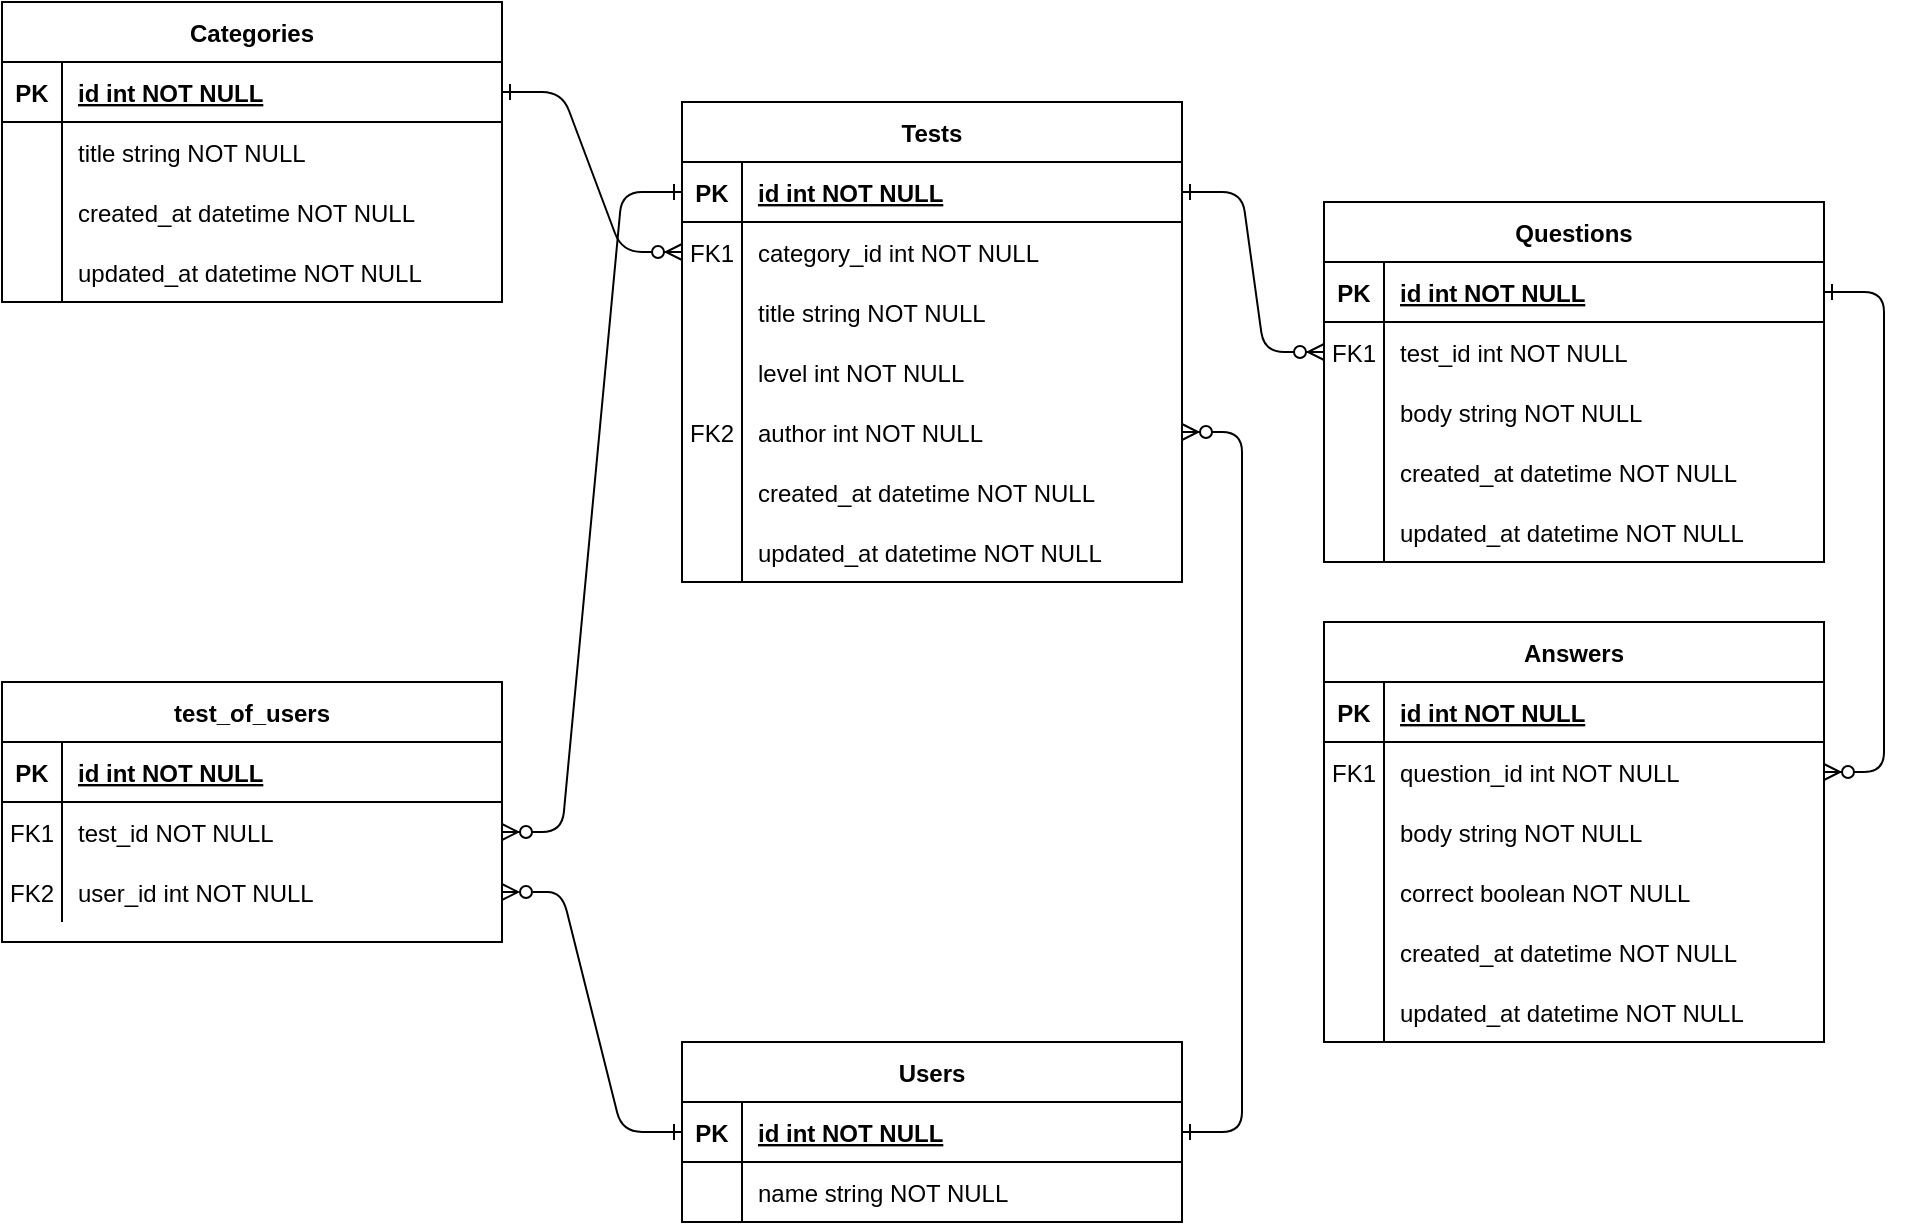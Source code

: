 <mxfile version="20.2.3" type="github"><diagram id="qm6QObG4y5gY0x2ANpoN" name="Page-1"><mxGraphModel dx="946" dy="569" grid="1" gridSize="10" guides="1" tooltips="1" connect="1" arrows="1" fold="1" page="1" pageScale="1" pageWidth="827" pageHeight="1169" math="0" shadow="0"><root><mxCell id="0"/><mxCell id="1" parent="0"/><mxCell id="P8HJ1cs4TALd1CVU4Jvk-1" value="" style="edgeStyle=entityRelationEdgeStyle;endArrow=ERzeroToMany;startArrow=ERone;endFill=1;startFill=0;" edge="1" parent="1" source="P8HJ1cs4TALd1CVU4Jvk-36" target="P8HJ1cs4TALd1CVU4Jvk-7"><mxGeometry width="100" height="100" relative="1" as="geometry"><mxPoint x="340" y="720" as="sourcePoint"/><mxPoint x="440" y="620" as="targetPoint"/></mxGeometry></mxCell><mxCell id="P8HJ1cs4TALd1CVU4Jvk-2" value="" style="edgeStyle=entityRelationEdgeStyle;endArrow=ERzeroToMany;startArrow=ERone;endFill=1;startFill=0;" edge="1" parent="1" source="P8HJ1cs4TALd1CVU4Jvk-4" target="P8HJ1cs4TALd1CVU4Jvk-29"><mxGeometry width="100" height="100" relative="1" as="geometry"><mxPoint x="400" y="250" as="sourcePoint"/><mxPoint x="730" y="385" as="targetPoint"/></mxGeometry></mxCell><mxCell id="P8HJ1cs4TALd1CVU4Jvk-3" value="Tests" style="shape=table;startSize=30;container=1;collapsible=1;childLayout=tableLayout;fixedRows=1;rowLines=0;fontStyle=1;align=center;resizeLast=1;" vertex="1" parent="1"><mxGeometry x="380" y="70" width="250" height="240" as="geometry"><mxRectangle x="380" y="70" width="70" height="30" as="alternateBounds"/></mxGeometry></mxCell><mxCell id="P8HJ1cs4TALd1CVU4Jvk-4" value="" style="shape=partialRectangle;collapsible=0;dropTarget=0;pointerEvents=0;fillColor=none;points=[[0,0.5],[1,0.5]];portConstraint=eastwest;top=0;left=0;right=0;bottom=1;" vertex="1" parent="P8HJ1cs4TALd1CVU4Jvk-3"><mxGeometry y="30" width="250" height="30" as="geometry"/></mxCell><mxCell id="P8HJ1cs4TALd1CVU4Jvk-5" value="PK" style="shape=partialRectangle;overflow=hidden;connectable=0;fillColor=none;top=0;left=0;bottom=0;right=0;fontStyle=1;" vertex="1" parent="P8HJ1cs4TALd1CVU4Jvk-4"><mxGeometry width="30" height="30" as="geometry"><mxRectangle width="30" height="30" as="alternateBounds"/></mxGeometry></mxCell><mxCell id="P8HJ1cs4TALd1CVU4Jvk-6" value="id int NOT NULL " style="shape=partialRectangle;overflow=hidden;connectable=0;fillColor=none;top=0;left=0;bottom=0;right=0;align=left;spacingLeft=6;fontStyle=5;" vertex="1" parent="P8HJ1cs4TALd1CVU4Jvk-4"><mxGeometry x="30" width="220" height="30" as="geometry"><mxRectangle width="220" height="30" as="alternateBounds"/></mxGeometry></mxCell><mxCell id="P8HJ1cs4TALd1CVU4Jvk-7" value="" style="shape=partialRectangle;collapsible=0;dropTarget=0;pointerEvents=0;fillColor=none;points=[[0,0.5],[1,0.5]];portConstraint=eastwest;top=0;left=0;right=0;bottom=0;" vertex="1" parent="P8HJ1cs4TALd1CVU4Jvk-3"><mxGeometry y="60" width="250" height="30" as="geometry"/></mxCell><mxCell id="P8HJ1cs4TALd1CVU4Jvk-8" value="FK1" style="shape=partialRectangle;overflow=hidden;connectable=0;fillColor=none;top=0;left=0;bottom=0;right=0;" vertex="1" parent="P8HJ1cs4TALd1CVU4Jvk-7"><mxGeometry width="30" height="30" as="geometry"><mxRectangle width="30" height="30" as="alternateBounds"/></mxGeometry></mxCell><mxCell id="P8HJ1cs4TALd1CVU4Jvk-9" value="category_id int NOT NULL" style="shape=partialRectangle;overflow=hidden;connectable=0;fillColor=none;top=0;left=0;bottom=0;right=0;align=left;spacingLeft=6;" vertex="1" parent="P8HJ1cs4TALd1CVU4Jvk-7"><mxGeometry x="30" width="220" height="30" as="geometry"><mxRectangle width="220" height="30" as="alternateBounds"/></mxGeometry></mxCell><mxCell id="P8HJ1cs4TALd1CVU4Jvk-10" value="" style="shape=partialRectangle;collapsible=0;dropTarget=0;pointerEvents=0;fillColor=none;points=[[0,0.5],[1,0.5]];portConstraint=eastwest;top=0;left=0;right=0;bottom=0;" vertex="1" parent="P8HJ1cs4TALd1CVU4Jvk-3"><mxGeometry y="90" width="250" height="30" as="geometry"/></mxCell><mxCell id="P8HJ1cs4TALd1CVU4Jvk-11" value="" style="shape=partialRectangle;overflow=hidden;connectable=0;fillColor=none;top=0;left=0;bottom=0;right=0;" vertex="1" parent="P8HJ1cs4TALd1CVU4Jvk-10"><mxGeometry width="30" height="30" as="geometry"><mxRectangle width="30" height="30" as="alternateBounds"/></mxGeometry></mxCell><mxCell id="P8HJ1cs4TALd1CVU4Jvk-12" value="title string NOT NULL" style="shape=partialRectangle;overflow=hidden;connectable=0;fillColor=none;top=0;left=0;bottom=0;right=0;align=left;spacingLeft=6;" vertex="1" parent="P8HJ1cs4TALd1CVU4Jvk-10"><mxGeometry x="30" width="220" height="30" as="geometry"><mxRectangle width="220" height="30" as="alternateBounds"/></mxGeometry></mxCell><mxCell id="P8HJ1cs4TALd1CVU4Jvk-13" value="" style="shape=partialRectangle;collapsible=0;dropTarget=0;pointerEvents=0;fillColor=none;points=[[0,0.5],[1,0.5]];portConstraint=eastwest;top=0;left=0;right=0;bottom=0;" vertex="1" parent="P8HJ1cs4TALd1CVU4Jvk-3"><mxGeometry y="120" width="250" height="30" as="geometry"/></mxCell><mxCell id="P8HJ1cs4TALd1CVU4Jvk-14" value="" style="shape=partialRectangle;overflow=hidden;connectable=0;fillColor=none;top=0;left=0;bottom=0;right=0;" vertex="1" parent="P8HJ1cs4TALd1CVU4Jvk-13"><mxGeometry width="30" height="30" as="geometry"><mxRectangle width="30" height="30" as="alternateBounds"/></mxGeometry></mxCell><mxCell id="P8HJ1cs4TALd1CVU4Jvk-15" value="level int NOT NULL" style="shape=partialRectangle;overflow=hidden;connectable=0;fillColor=none;top=0;left=0;bottom=0;right=0;align=left;spacingLeft=6;" vertex="1" parent="P8HJ1cs4TALd1CVU4Jvk-13"><mxGeometry x="30" width="220" height="30" as="geometry"><mxRectangle width="220" height="30" as="alternateBounds"/></mxGeometry></mxCell><mxCell id="P8HJ1cs4TALd1CVU4Jvk-16" value="" style="shape=partialRectangle;collapsible=0;dropTarget=0;pointerEvents=0;fillColor=none;points=[[0,0.5],[1,0.5]];portConstraint=eastwest;top=0;left=0;right=0;bottom=0;" vertex="1" parent="P8HJ1cs4TALd1CVU4Jvk-3"><mxGeometry y="150" width="250" height="30" as="geometry"/></mxCell><mxCell id="P8HJ1cs4TALd1CVU4Jvk-17" value="FK2" style="shape=partialRectangle;overflow=hidden;connectable=0;fillColor=none;top=0;left=0;bottom=0;right=0;" vertex="1" parent="P8HJ1cs4TALd1CVU4Jvk-16"><mxGeometry width="30" height="30" as="geometry"><mxRectangle width="30" height="30" as="alternateBounds"/></mxGeometry></mxCell><mxCell id="P8HJ1cs4TALd1CVU4Jvk-18" value="author int NOT NULL" style="shape=partialRectangle;overflow=hidden;connectable=0;fillColor=none;top=0;left=0;bottom=0;right=0;align=left;spacingLeft=6;" vertex="1" parent="P8HJ1cs4TALd1CVU4Jvk-16"><mxGeometry x="30" width="220" height="30" as="geometry"><mxRectangle width="220" height="30" as="alternateBounds"/></mxGeometry></mxCell><mxCell id="P8HJ1cs4TALd1CVU4Jvk-19" value="" style="shape=partialRectangle;collapsible=0;dropTarget=0;pointerEvents=0;fillColor=none;points=[[0,0.5],[1,0.5]];portConstraint=eastwest;top=0;left=0;right=0;bottom=0;" vertex="1" parent="P8HJ1cs4TALd1CVU4Jvk-3"><mxGeometry y="180" width="250" height="30" as="geometry"/></mxCell><mxCell id="P8HJ1cs4TALd1CVU4Jvk-20" value="" style="shape=partialRectangle;overflow=hidden;connectable=0;fillColor=none;top=0;left=0;bottom=0;right=0;" vertex="1" parent="P8HJ1cs4TALd1CVU4Jvk-19"><mxGeometry width="30" height="30" as="geometry"><mxRectangle width="30" height="30" as="alternateBounds"/></mxGeometry></mxCell><mxCell id="P8HJ1cs4TALd1CVU4Jvk-21" value="created_at datetime NOT NULL" style="shape=partialRectangle;overflow=hidden;connectable=0;fillColor=none;top=0;left=0;bottom=0;right=0;align=left;spacingLeft=6;" vertex="1" parent="P8HJ1cs4TALd1CVU4Jvk-19"><mxGeometry x="30" width="220" height="30" as="geometry"><mxRectangle width="220" height="30" as="alternateBounds"/></mxGeometry></mxCell><mxCell id="P8HJ1cs4TALd1CVU4Jvk-22" value="" style="shape=partialRectangle;collapsible=0;dropTarget=0;pointerEvents=0;fillColor=none;points=[[0,0.5],[1,0.5]];portConstraint=eastwest;top=0;left=0;right=0;bottom=0;" vertex="1" parent="P8HJ1cs4TALd1CVU4Jvk-3"><mxGeometry y="210" width="250" height="30" as="geometry"/></mxCell><mxCell id="P8HJ1cs4TALd1CVU4Jvk-23" value="" style="shape=partialRectangle;overflow=hidden;connectable=0;fillColor=none;top=0;left=0;bottom=0;right=0;" vertex="1" parent="P8HJ1cs4TALd1CVU4Jvk-22"><mxGeometry width="30" height="30" as="geometry"><mxRectangle width="30" height="30" as="alternateBounds"/></mxGeometry></mxCell><mxCell id="P8HJ1cs4TALd1CVU4Jvk-24" value="updated_at datetime NOT NULL" style="shape=partialRectangle;overflow=hidden;connectable=0;fillColor=none;top=0;left=0;bottom=0;right=0;align=left;spacingLeft=6;" vertex="1" parent="P8HJ1cs4TALd1CVU4Jvk-22"><mxGeometry x="30" width="220" height="30" as="geometry"><mxRectangle width="220" height="30" as="alternateBounds"/></mxGeometry></mxCell><mxCell id="P8HJ1cs4TALd1CVU4Jvk-25" value="test_of_users" style="shape=table;startSize=30;container=1;collapsible=1;childLayout=tableLayout;fixedRows=1;rowLines=0;fontStyle=1;align=center;resizeLast=1;" vertex="1" parent="1"><mxGeometry x="40" y="360" width="250" height="130" as="geometry"><mxRectangle x="40" y="300" width="120" height="30" as="alternateBounds"/></mxGeometry></mxCell><mxCell id="P8HJ1cs4TALd1CVU4Jvk-26" value="" style="shape=partialRectangle;collapsible=0;dropTarget=0;pointerEvents=0;fillColor=none;points=[[0,0.5],[1,0.5]];portConstraint=eastwest;top=0;left=0;right=0;bottom=1;" vertex="1" parent="P8HJ1cs4TALd1CVU4Jvk-25"><mxGeometry y="30" width="250" height="30" as="geometry"/></mxCell><mxCell id="P8HJ1cs4TALd1CVU4Jvk-27" value="PK" style="shape=partialRectangle;overflow=hidden;connectable=0;fillColor=none;top=0;left=0;bottom=0;right=0;fontStyle=1;" vertex="1" parent="P8HJ1cs4TALd1CVU4Jvk-26"><mxGeometry width="30" height="30" as="geometry"><mxRectangle width="30" height="30" as="alternateBounds"/></mxGeometry></mxCell><mxCell id="P8HJ1cs4TALd1CVU4Jvk-28" value="id int NOT NULL " style="shape=partialRectangle;overflow=hidden;connectable=0;fillColor=none;top=0;left=0;bottom=0;right=0;align=left;spacingLeft=6;fontStyle=5;" vertex="1" parent="P8HJ1cs4TALd1CVU4Jvk-26"><mxGeometry x="30" width="220" height="30" as="geometry"><mxRectangle width="220" height="30" as="alternateBounds"/></mxGeometry></mxCell><mxCell id="P8HJ1cs4TALd1CVU4Jvk-29" value="" style="shape=partialRectangle;collapsible=0;dropTarget=0;pointerEvents=0;fillColor=none;points=[[0,0.5],[1,0.5]];portConstraint=eastwest;top=0;left=0;right=0;bottom=0;" vertex="1" parent="P8HJ1cs4TALd1CVU4Jvk-25"><mxGeometry y="60" width="250" height="30" as="geometry"/></mxCell><mxCell id="P8HJ1cs4TALd1CVU4Jvk-30" value="FK1" style="shape=partialRectangle;overflow=hidden;connectable=0;fillColor=none;top=0;left=0;bottom=0;right=0;" vertex="1" parent="P8HJ1cs4TALd1CVU4Jvk-29"><mxGeometry width="30" height="30" as="geometry"><mxRectangle width="30" height="30" as="alternateBounds"/></mxGeometry></mxCell><mxCell id="P8HJ1cs4TALd1CVU4Jvk-31" value="test_id NOT NULL" style="shape=partialRectangle;overflow=hidden;connectable=0;fillColor=none;top=0;left=0;bottom=0;right=0;align=left;spacingLeft=6;" vertex="1" parent="P8HJ1cs4TALd1CVU4Jvk-29"><mxGeometry x="30" width="220" height="30" as="geometry"><mxRectangle width="220" height="30" as="alternateBounds"/></mxGeometry></mxCell><mxCell id="P8HJ1cs4TALd1CVU4Jvk-32" value="" style="shape=partialRectangle;collapsible=0;dropTarget=0;pointerEvents=0;fillColor=none;points=[[0,0.5],[1,0.5]];portConstraint=eastwest;top=0;left=0;right=0;bottom=0;" vertex="1" parent="P8HJ1cs4TALd1CVU4Jvk-25"><mxGeometry y="90" width="250" height="30" as="geometry"/></mxCell><mxCell id="P8HJ1cs4TALd1CVU4Jvk-33" value="FK2" style="shape=partialRectangle;overflow=hidden;connectable=0;fillColor=none;top=0;left=0;bottom=0;right=0;" vertex="1" parent="P8HJ1cs4TALd1CVU4Jvk-32"><mxGeometry width="30" height="30" as="geometry"><mxRectangle width="30" height="30" as="alternateBounds"/></mxGeometry></mxCell><mxCell id="P8HJ1cs4TALd1CVU4Jvk-34" value="user_id int NOT NULL" style="shape=partialRectangle;overflow=hidden;connectable=0;fillColor=none;top=0;left=0;bottom=0;right=0;align=left;spacingLeft=6;" vertex="1" parent="P8HJ1cs4TALd1CVU4Jvk-32"><mxGeometry x="30" width="220" height="30" as="geometry"><mxRectangle width="220" height="30" as="alternateBounds"/></mxGeometry></mxCell><mxCell id="P8HJ1cs4TALd1CVU4Jvk-35" value="Categories" style="shape=table;startSize=30;container=1;collapsible=1;childLayout=tableLayout;fixedRows=1;rowLines=0;fontStyle=1;align=center;resizeLast=1;" vertex="1" parent="1"><mxGeometry x="40" y="20" width="250" height="150" as="geometry"><mxRectangle x="40" y="70" width="100" height="30" as="alternateBounds"/></mxGeometry></mxCell><mxCell id="P8HJ1cs4TALd1CVU4Jvk-36" value="" style="shape=partialRectangle;collapsible=0;dropTarget=0;pointerEvents=0;fillColor=none;points=[[0,0.5],[1,0.5]];portConstraint=eastwest;top=0;left=0;right=0;bottom=1;" vertex="1" parent="P8HJ1cs4TALd1CVU4Jvk-35"><mxGeometry y="30" width="250" height="30" as="geometry"/></mxCell><mxCell id="P8HJ1cs4TALd1CVU4Jvk-37" value="PK" style="shape=partialRectangle;overflow=hidden;connectable=0;fillColor=none;top=0;left=0;bottom=0;right=0;fontStyle=1;" vertex="1" parent="P8HJ1cs4TALd1CVU4Jvk-36"><mxGeometry width="30" height="30" as="geometry"><mxRectangle width="30" height="30" as="alternateBounds"/></mxGeometry></mxCell><mxCell id="P8HJ1cs4TALd1CVU4Jvk-38" value="id int NOT NULL " style="shape=partialRectangle;overflow=hidden;connectable=0;fillColor=none;top=0;left=0;bottom=0;right=0;align=left;spacingLeft=6;fontStyle=5;" vertex="1" parent="P8HJ1cs4TALd1CVU4Jvk-36"><mxGeometry x="30" width="220" height="30" as="geometry"><mxRectangle width="220" height="30" as="alternateBounds"/></mxGeometry></mxCell><mxCell id="P8HJ1cs4TALd1CVU4Jvk-39" value="" style="shape=partialRectangle;collapsible=0;dropTarget=0;pointerEvents=0;fillColor=none;points=[[0,0.5],[1,0.5]];portConstraint=eastwest;top=0;left=0;right=0;bottom=0;" vertex="1" parent="P8HJ1cs4TALd1CVU4Jvk-35"><mxGeometry y="60" width="250" height="30" as="geometry"/></mxCell><mxCell id="P8HJ1cs4TALd1CVU4Jvk-40" value="" style="shape=partialRectangle;overflow=hidden;connectable=0;fillColor=none;top=0;left=0;bottom=0;right=0;" vertex="1" parent="P8HJ1cs4TALd1CVU4Jvk-39"><mxGeometry width="30" height="30" as="geometry"><mxRectangle width="30" height="30" as="alternateBounds"/></mxGeometry></mxCell><mxCell id="P8HJ1cs4TALd1CVU4Jvk-41" value="title string NOT NULL" style="shape=partialRectangle;overflow=hidden;connectable=0;fillColor=none;top=0;left=0;bottom=0;right=0;align=left;spacingLeft=6;" vertex="1" parent="P8HJ1cs4TALd1CVU4Jvk-39"><mxGeometry x="30" width="220" height="30" as="geometry"><mxRectangle width="220" height="30" as="alternateBounds"/></mxGeometry></mxCell><mxCell id="P8HJ1cs4TALd1CVU4Jvk-42" value="" style="shape=partialRectangle;collapsible=0;dropTarget=0;pointerEvents=0;fillColor=none;points=[[0,0.5],[1,0.5]];portConstraint=eastwest;top=0;left=0;right=0;bottom=0;" vertex="1" parent="P8HJ1cs4TALd1CVU4Jvk-35"><mxGeometry y="90" width="250" height="30" as="geometry"/></mxCell><mxCell id="P8HJ1cs4TALd1CVU4Jvk-43" value="" style="shape=partialRectangle;overflow=hidden;connectable=0;fillColor=none;top=0;left=0;bottom=0;right=0;" vertex="1" parent="P8HJ1cs4TALd1CVU4Jvk-42"><mxGeometry width="30" height="30" as="geometry"><mxRectangle width="30" height="30" as="alternateBounds"/></mxGeometry></mxCell><mxCell id="P8HJ1cs4TALd1CVU4Jvk-44" value="created_at datetime NOT NULL" style="shape=partialRectangle;overflow=hidden;connectable=0;fillColor=none;top=0;left=0;bottom=0;right=0;align=left;spacingLeft=6;" vertex="1" parent="P8HJ1cs4TALd1CVU4Jvk-42"><mxGeometry x="30" width="220" height="30" as="geometry"><mxRectangle width="220" height="30" as="alternateBounds"/></mxGeometry></mxCell><mxCell id="P8HJ1cs4TALd1CVU4Jvk-45" value="" style="shape=partialRectangle;collapsible=0;dropTarget=0;pointerEvents=0;fillColor=none;points=[[0,0.5],[1,0.5]];portConstraint=eastwest;top=0;left=0;right=0;bottom=0;" vertex="1" parent="P8HJ1cs4TALd1CVU4Jvk-35"><mxGeometry y="120" width="250" height="30" as="geometry"/></mxCell><mxCell id="P8HJ1cs4TALd1CVU4Jvk-46" value="" style="shape=partialRectangle;overflow=hidden;connectable=0;fillColor=none;top=0;left=0;bottom=0;right=0;" vertex="1" parent="P8HJ1cs4TALd1CVU4Jvk-45"><mxGeometry width="30" height="30" as="geometry"><mxRectangle width="30" height="30" as="alternateBounds"/></mxGeometry></mxCell><mxCell id="P8HJ1cs4TALd1CVU4Jvk-47" value="updated_at datetime NOT NULL" style="shape=partialRectangle;overflow=hidden;connectable=0;fillColor=none;top=0;left=0;bottom=0;right=0;align=left;spacingLeft=6;" vertex="1" parent="P8HJ1cs4TALd1CVU4Jvk-45"><mxGeometry x="30" width="220" height="30" as="geometry"><mxRectangle width="220" height="30" as="alternateBounds"/></mxGeometry></mxCell><mxCell id="P8HJ1cs4TALd1CVU4Jvk-48" value="Users" style="shape=table;startSize=30;container=1;collapsible=1;childLayout=tableLayout;fixedRows=1;rowLines=0;fontStyle=1;align=center;resizeLast=1;" vertex="1" parent="1"><mxGeometry x="380" y="540" width="250" height="90" as="geometry"><mxRectangle x="380" y="600" width="70" height="30" as="alternateBounds"/></mxGeometry></mxCell><mxCell id="P8HJ1cs4TALd1CVU4Jvk-49" value="" style="shape=partialRectangle;collapsible=0;dropTarget=0;pointerEvents=0;fillColor=none;points=[[0,0.5],[1,0.5]];portConstraint=eastwest;top=0;left=0;right=0;bottom=1;" vertex="1" parent="P8HJ1cs4TALd1CVU4Jvk-48"><mxGeometry y="30" width="250" height="30" as="geometry"/></mxCell><mxCell id="P8HJ1cs4TALd1CVU4Jvk-50" value="PK" style="shape=partialRectangle;overflow=hidden;connectable=0;fillColor=none;top=0;left=0;bottom=0;right=0;fontStyle=1;" vertex="1" parent="P8HJ1cs4TALd1CVU4Jvk-49"><mxGeometry width="30" height="30" as="geometry"><mxRectangle width="30" height="30" as="alternateBounds"/></mxGeometry></mxCell><mxCell id="P8HJ1cs4TALd1CVU4Jvk-51" value="id int NOT NULL " style="shape=partialRectangle;overflow=hidden;connectable=0;fillColor=none;top=0;left=0;bottom=0;right=0;align=left;spacingLeft=6;fontStyle=5;" vertex="1" parent="P8HJ1cs4TALd1CVU4Jvk-49"><mxGeometry x="30" width="220" height="30" as="geometry"><mxRectangle width="220" height="30" as="alternateBounds"/></mxGeometry></mxCell><mxCell id="P8HJ1cs4TALd1CVU4Jvk-52" value="" style="shape=partialRectangle;collapsible=0;dropTarget=0;pointerEvents=0;fillColor=none;points=[[0,0.5],[1,0.5]];portConstraint=eastwest;top=0;left=0;right=0;bottom=0;" vertex="1" parent="P8HJ1cs4TALd1CVU4Jvk-48"><mxGeometry y="60" width="250" height="30" as="geometry"/></mxCell><mxCell id="P8HJ1cs4TALd1CVU4Jvk-53" value="" style="shape=partialRectangle;overflow=hidden;connectable=0;fillColor=none;top=0;left=0;bottom=0;right=0;" vertex="1" parent="P8HJ1cs4TALd1CVU4Jvk-52"><mxGeometry width="30" height="30" as="geometry"><mxRectangle width="30" height="30" as="alternateBounds"/></mxGeometry></mxCell><mxCell id="P8HJ1cs4TALd1CVU4Jvk-54" value="name string NOT NULL" style="shape=partialRectangle;overflow=hidden;connectable=0;fillColor=none;top=0;left=0;bottom=0;right=0;align=left;spacingLeft=6;" vertex="1" parent="P8HJ1cs4TALd1CVU4Jvk-52"><mxGeometry x="30" width="220" height="30" as="geometry"><mxRectangle width="220" height="30" as="alternateBounds"/></mxGeometry></mxCell><mxCell id="P8HJ1cs4TALd1CVU4Jvk-55" style="edgeStyle=entityRelationEdgeStyle;rounded=1;orthogonalLoop=1;jettySize=auto;html=1;endArrow=ERzeroToMany;endFill=0;startArrow=ERone;startFill=0;" edge="1" parent="1" source="P8HJ1cs4TALd1CVU4Jvk-49" target="P8HJ1cs4TALd1CVU4Jvk-32"><mxGeometry relative="1" as="geometry"/></mxCell><mxCell id="P8HJ1cs4TALd1CVU4Jvk-56" value="Questions" style="shape=table;startSize=30;container=1;collapsible=1;childLayout=tableLayout;fixedRows=1;rowLines=0;fontStyle=1;align=center;resizeLast=1;" vertex="1" parent="1"><mxGeometry x="701" y="120" width="250" height="180" as="geometry"><mxRectangle x="680" y="120" width="70" height="30" as="alternateBounds"/></mxGeometry></mxCell><mxCell id="P8HJ1cs4TALd1CVU4Jvk-57" value="" style="shape=partialRectangle;collapsible=0;dropTarget=0;pointerEvents=0;fillColor=none;points=[[0,0.5],[1,0.5]];portConstraint=eastwest;top=0;left=0;right=0;bottom=1;" vertex="1" parent="P8HJ1cs4TALd1CVU4Jvk-56"><mxGeometry y="30" width="250" height="30" as="geometry"/></mxCell><mxCell id="P8HJ1cs4TALd1CVU4Jvk-58" value="PK" style="shape=partialRectangle;overflow=hidden;connectable=0;fillColor=none;top=0;left=0;bottom=0;right=0;fontStyle=1;" vertex="1" parent="P8HJ1cs4TALd1CVU4Jvk-57"><mxGeometry width="30" height="30" as="geometry"><mxRectangle width="30" height="30" as="alternateBounds"/></mxGeometry></mxCell><mxCell id="P8HJ1cs4TALd1CVU4Jvk-59" value="id int NOT NULL " style="shape=partialRectangle;overflow=hidden;connectable=0;fillColor=none;top=0;left=0;bottom=0;right=0;align=left;spacingLeft=6;fontStyle=5;" vertex="1" parent="P8HJ1cs4TALd1CVU4Jvk-57"><mxGeometry x="30" width="220" height="30" as="geometry"><mxRectangle width="220" height="30" as="alternateBounds"/></mxGeometry></mxCell><mxCell id="P8HJ1cs4TALd1CVU4Jvk-60" value="" style="shape=partialRectangle;collapsible=0;dropTarget=0;pointerEvents=0;fillColor=none;points=[[0,0.5],[1,0.5]];portConstraint=eastwest;top=0;left=0;right=0;bottom=0;" vertex="1" parent="P8HJ1cs4TALd1CVU4Jvk-56"><mxGeometry y="60" width="250" height="30" as="geometry"/></mxCell><mxCell id="P8HJ1cs4TALd1CVU4Jvk-61" value="FK1" style="shape=partialRectangle;overflow=hidden;connectable=0;fillColor=none;top=0;left=0;bottom=0;right=0;" vertex="1" parent="P8HJ1cs4TALd1CVU4Jvk-60"><mxGeometry width="30" height="30" as="geometry"><mxRectangle width="30" height="30" as="alternateBounds"/></mxGeometry></mxCell><mxCell id="P8HJ1cs4TALd1CVU4Jvk-62" value="test_id int NOT NULL" style="shape=partialRectangle;overflow=hidden;connectable=0;fillColor=none;top=0;left=0;bottom=0;right=0;align=left;spacingLeft=6;" vertex="1" parent="P8HJ1cs4TALd1CVU4Jvk-60"><mxGeometry x="30" width="220" height="30" as="geometry"><mxRectangle width="220" height="30" as="alternateBounds"/></mxGeometry></mxCell><mxCell id="P8HJ1cs4TALd1CVU4Jvk-63" value="" style="shape=partialRectangle;collapsible=0;dropTarget=0;pointerEvents=0;fillColor=none;points=[[0,0.5],[1,0.5]];portConstraint=eastwest;top=0;left=0;right=0;bottom=0;" vertex="1" parent="P8HJ1cs4TALd1CVU4Jvk-56"><mxGeometry y="90" width="250" height="30" as="geometry"/></mxCell><mxCell id="P8HJ1cs4TALd1CVU4Jvk-64" value="" style="shape=partialRectangle;overflow=hidden;connectable=0;fillColor=none;top=0;left=0;bottom=0;right=0;" vertex="1" parent="P8HJ1cs4TALd1CVU4Jvk-63"><mxGeometry width="30" height="30" as="geometry"><mxRectangle width="30" height="30" as="alternateBounds"/></mxGeometry></mxCell><mxCell id="P8HJ1cs4TALd1CVU4Jvk-65" value="body string NOT NULL" style="shape=partialRectangle;overflow=hidden;connectable=0;fillColor=none;top=0;left=0;bottom=0;right=0;align=left;spacingLeft=6;" vertex="1" parent="P8HJ1cs4TALd1CVU4Jvk-63"><mxGeometry x="30" width="220" height="30" as="geometry"><mxRectangle width="220" height="30" as="alternateBounds"/></mxGeometry></mxCell><mxCell id="P8HJ1cs4TALd1CVU4Jvk-66" value="" style="shape=partialRectangle;collapsible=0;dropTarget=0;pointerEvents=0;fillColor=none;points=[[0,0.5],[1,0.5]];portConstraint=eastwest;top=0;left=0;right=0;bottom=0;" vertex="1" parent="P8HJ1cs4TALd1CVU4Jvk-56"><mxGeometry y="120" width="250" height="30" as="geometry"/></mxCell><mxCell id="P8HJ1cs4TALd1CVU4Jvk-67" value="" style="shape=partialRectangle;overflow=hidden;connectable=0;fillColor=none;top=0;left=0;bottom=0;right=0;" vertex="1" parent="P8HJ1cs4TALd1CVU4Jvk-66"><mxGeometry width="30" height="30" as="geometry"><mxRectangle width="30" height="30" as="alternateBounds"/></mxGeometry></mxCell><mxCell id="P8HJ1cs4TALd1CVU4Jvk-68" value="created_at datetime NOT NULL" style="shape=partialRectangle;overflow=hidden;connectable=0;fillColor=none;top=0;left=0;bottom=0;right=0;align=left;spacingLeft=6;" vertex="1" parent="P8HJ1cs4TALd1CVU4Jvk-66"><mxGeometry x="30" width="220" height="30" as="geometry"><mxRectangle width="220" height="30" as="alternateBounds"/></mxGeometry></mxCell><mxCell id="P8HJ1cs4TALd1CVU4Jvk-69" value="" style="shape=partialRectangle;collapsible=0;dropTarget=0;pointerEvents=0;fillColor=none;points=[[0,0.5],[1,0.5]];portConstraint=eastwest;top=0;left=0;right=0;bottom=0;" vertex="1" parent="P8HJ1cs4TALd1CVU4Jvk-56"><mxGeometry y="150" width="250" height="30" as="geometry"/></mxCell><mxCell id="P8HJ1cs4TALd1CVU4Jvk-70" value="" style="shape=partialRectangle;overflow=hidden;connectable=0;fillColor=none;top=0;left=0;bottom=0;right=0;" vertex="1" parent="P8HJ1cs4TALd1CVU4Jvk-69"><mxGeometry width="30" height="30" as="geometry"><mxRectangle width="30" height="30" as="alternateBounds"/></mxGeometry></mxCell><mxCell id="P8HJ1cs4TALd1CVU4Jvk-71" value="updated_at datetime NOT NULL" style="shape=partialRectangle;overflow=hidden;connectable=0;fillColor=none;top=0;left=0;bottom=0;right=0;align=left;spacingLeft=6;" vertex="1" parent="P8HJ1cs4TALd1CVU4Jvk-69"><mxGeometry x="30" width="220" height="30" as="geometry"><mxRectangle width="220" height="30" as="alternateBounds"/></mxGeometry></mxCell><mxCell id="P8HJ1cs4TALd1CVU4Jvk-72" value="" style="edgeStyle=entityRelationEdgeStyle;endArrow=ERzeroToMany;startArrow=ERone;endFill=1;startFill=0;" edge="1" parent="1" source="P8HJ1cs4TALd1CVU4Jvk-4" target="P8HJ1cs4TALd1CVU4Jvk-60"><mxGeometry width="100" height="100" relative="1" as="geometry"><mxPoint x="320" y="200" as="sourcePoint"/><mxPoint x="250" y="400" as="targetPoint"/></mxGeometry></mxCell><mxCell id="P8HJ1cs4TALd1CVU4Jvk-73" value="Answers" style="shape=table;startSize=30;container=1;collapsible=1;childLayout=tableLayout;fixedRows=1;rowLines=0;fontStyle=1;align=center;resizeLast=1;" vertex="1" parent="1"><mxGeometry x="701" y="330" width="250" height="210" as="geometry"><mxRectangle x="680" y="330" width="70" height="30" as="alternateBounds"/></mxGeometry></mxCell><mxCell id="P8HJ1cs4TALd1CVU4Jvk-74" value="" style="shape=partialRectangle;collapsible=0;dropTarget=0;pointerEvents=0;fillColor=none;points=[[0,0.5],[1,0.5]];portConstraint=eastwest;top=0;left=0;right=0;bottom=1;" vertex="1" parent="P8HJ1cs4TALd1CVU4Jvk-73"><mxGeometry y="30" width="250" height="30" as="geometry"/></mxCell><mxCell id="P8HJ1cs4TALd1CVU4Jvk-75" value="PK" style="shape=partialRectangle;overflow=hidden;connectable=0;fillColor=none;top=0;left=0;bottom=0;right=0;fontStyle=1;" vertex="1" parent="P8HJ1cs4TALd1CVU4Jvk-74"><mxGeometry width="30" height="30" as="geometry"><mxRectangle width="30" height="30" as="alternateBounds"/></mxGeometry></mxCell><mxCell id="P8HJ1cs4TALd1CVU4Jvk-76" value="id int NOT NULL " style="shape=partialRectangle;overflow=hidden;connectable=0;fillColor=none;top=0;left=0;bottom=0;right=0;align=left;spacingLeft=6;fontStyle=5;" vertex="1" parent="P8HJ1cs4TALd1CVU4Jvk-74"><mxGeometry x="30" width="220" height="30" as="geometry"><mxRectangle width="220" height="30" as="alternateBounds"/></mxGeometry></mxCell><mxCell id="P8HJ1cs4TALd1CVU4Jvk-77" value="" style="shape=partialRectangle;collapsible=0;dropTarget=0;pointerEvents=0;fillColor=none;points=[[0,0.5],[1,0.5]];portConstraint=eastwest;top=0;left=0;right=0;bottom=0;" vertex="1" parent="P8HJ1cs4TALd1CVU4Jvk-73"><mxGeometry y="60" width="250" height="30" as="geometry"/></mxCell><mxCell id="P8HJ1cs4TALd1CVU4Jvk-78" value="FK1" style="shape=partialRectangle;overflow=hidden;connectable=0;fillColor=none;top=0;left=0;bottom=0;right=0;" vertex="1" parent="P8HJ1cs4TALd1CVU4Jvk-77"><mxGeometry width="30" height="30" as="geometry"><mxRectangle width="30" height="30" as="alternateBounds"/></mxGeometry></mxCell><mxCell id="P8HJ1cs4TALd1CVU4Jvk-79" value="question_id int NOT NULL" style="shape=partialRectangle;overflow=hidden;connectable=0;fillColor=none;top=0;left=0;bottom=0;right=0;align=left;spacingLeft=6;" vertex="1" parent="P8HJ1cs4TALd1CVU4Jvk-77"><mxGeometry x="30" width="220" height="30" as="geometry"><mxRectangle width="220" height="30" as="alternateBounds"/></mxGeometry></mxCell><mxCell id="P8HJ1cs4TALd1CVU4Jvk-80" value="" style="shape=partialRectangle;collapsible=0;dropTarget=0;pointerEvents=0;fillColor=none;points=[[0,0.5],[1,0.5]];portConstraint=eastwest;top=0;left=0;right=0;bottom=0;" vertex="1" parent="P8HJ1cs4TALd1CVU4Jvk-73"><mxGeometry y="90" width="250" height="30" as="geometry"/></mxCell><mxCell id="P8HJ1cs4TALd1CVU4Jvk-81" value="" style="shape=partialRectangle;overflow=hidden;connectable=0;fillColor=none;top=0;left=0;bottom=0;right=0;" vertex="1" parent="P8HJ1cs4TALd1CVU4Jvk-80"><mxGeometry width="30" height="30" as="geometry"><mxRectangle width="30" height="30" as="alternateBounds"/></mxGeometry></mxCell><mxCell id="P8HJ1cs4TALd1CVU4Jvk-82" value="body string NOT NULL" style="shape=partialRectangle;overflow=hidden;connectable=0;fillColor=none;top=0;left=0;bottom=0;right=0;align=left;spacingLeft=6;" vertex="1" parent="P8HJ1cs4TALd1CVU4Jvk-80"><mxGeometry x="30" width="220" height="30" as="geometry"><mxRectangle width="220" height="30" as="alternateBounds"/></mxGeometry></mxCell><mxCell id="P8HJ1cs4TALd1CVU4Jvk-83" value="" style="shape=partialRectangle;collapsible=0;dropTarget=0;pointerEvents=0;fillColor=none;points=[[0,0.5],[1,0.5]];portConstraint=eastwest;top=0;left=0;right=0;bottom=0;" vertex="1" parent="P8HJ1cs4TALd1CVU4Jvk-73"><mxGeometry y="120" width="250" height="30" as="geometry"/></mxCell><mxCell id="P8HJ1cs4TALd1CVU4Jvk-84" value="" style="shape=partialRectangle;overflow=hidden;connectable=0;fillColor=none;top=0;left=0;bottom=0;right=0;" vertex="1" parent="P8HJ1cs4TALd1CVU4Jvk-83"><mxGeometry width="30" height="30" as="geometry"><mxRectangle width="30" height="30" as="alternateBounds"/></mxGeometry></mxCell><mxCell id="P8HJ1cs4TALd1CVU4Jvk-85" value="correct boolean NOT NULL" style="shape=partialRectangle;overflow=hidden;connectable=0;fillColor=none;top=0;left=0;bottom=0;right=0;align=left;spacingLeft=6;" vertex="1" parent="P8HJ1cs4TALd1CVU4Jvk-83"><mxGeometry x="30" width="220" height="30" as="geometry"><mxRectangle width="220" height="30" as="alternateBounds"/></mxGeometry></mxCell><mxCell id="P8HJ1cs4TALd1CVU4Jvk-86" value="" style="shape=partialRectangle;collapsible=0;dropTarget=0;pointerEvents=0;fillColor=none;points=[[0,0.5],[1,0.5]];portConstraint=eastwest;top=0;left=0;right=0;bottom=0;" vertex="1" parent="P8HJ1cs4TALd1CVU4Jvk-73"><mxGeometry y="150" width="250" height="30" as="geometry"/></mxCell><mxCell id="P8HJ1cs4TALd1CVU4Jvk-87" value="" style="shape=partialRectangle;overflow=hidden;connectable=0;fillColor=none;top=0;left=0;bottom=0;right=0;" vertex="1" parent="P8HJ1cs4TALd1CVU4Jvk-86"><mxGeometry width="30" height="30" as="geometry"><mxRectangle width="30" height="30" as="alternateBounds"/></mxGeometry></mxCell><mxCell id="P8HJ1cs4TALd1CVU4Jvk-88" value="created_at datetime NOT NULL" style="shape=partialRectangle;overflow=hidden;connectable=0;fillColor=none;top=0;left=0;bottom=0;right=0;align=left;spacingLeft=6;" vertex="1" parent="P8HJ1cs4TALd1CVU4Jvk-86"><mxGeometry x="30" width="220" height="30" as="geometry"><mxRectangle width="220" height="30" as="alternateBounds"/></mxGeometry></mxCell><mxCell id="P8HJ1cs4TALd1CVU4Jvk-89" value="" style="shape=partialRectangle;collapsible=0;dropTarget=0;pointerEvents=0;fillColor=none;points=[[0,0.5],[1,0.5]];portConstraint=eastwest;top=0;left=0;right=0;bottom=0;" vertex="1" parent="P8HJ1cs4TALd1CVU4Jvk-73"><mxGeometry y="180" width="250" height="30" as="geometry"/></mxCell><mxCell id="P8HJ1cs4TALd1CVU4Jvk-90" value="" style="shape=partialRectangle;overflow=hidden;connectable=0;fillColor=none;top=0;left=0;bottom=0;right=0;" vertex="1" parent="P8HJ1cs4TALd1CVU4Jvk-89"><mxGeometry width="30" height="30" as="geometry"><mxRectangle width="30" height="30" as="alternateBounds"/></mxGeometry></mxCell><mxCell id="P8HJ1cs4TALd1CVU4Jvk-91" value="updated_at datetime NOT NULL" style="shape=partialRectangle;overflow=hidden;connectable=0;fillColor=none;top=0;left=0;bottom=0;right=0;align=left;spacingLeft=6;" vertex="1" parent="P8HJ1cs4TALd1CVU4Jvk-89"><mxGeometry x="30" width="220" height="30" as="geometry"><mxRectangle width="220" height="30" as="alternateBounds"/></mxGeometry></mxCell><mxCell id="P8HJ1cs4TALd1CVU4Jvk-92" value="" style="edgeStyle=entityRelationEdgeStyle;endArrow=ERzeroToMany;startArrow=ERone;endFill=1;startFill=0;" edge="1" parent="1" source="P8HJ1cs4TALd1CVU4Jvk-57" target="P8HJ1cs4TALd1CVU4Jvk-77"><mxGeometry width="100" height="100" relative="1" as="geometry"><mxPoint x="261" y="200" as="sourcePoint"/><mxPoint x="371" y="435" as="targetPoint"/></mxGeometry></mxCell><mxCell id="P8HJ1cs4TALd1CVU4Jvk-93" value="" style="edgeStyle=entityRelationEdgeStyle;endArrow=ERzeroToMany;startArrow=ERone;endFill=1;startFill=0;" edge="1" parent="1" source="P8HJ1cs4TALd1CVU4Jvk-49" target="P8HJ1cs4TALd1CVU4Jvk-16"><mxGeometry width="100" height="100" relative="1" as="geometry"><mxPoint x="510" y="380" as="sourcePoint"/><mxPoint x="580" y="410" as="targetPoint"/></mxGeometry></mxCell></root></mxGraphModel></diagram></mxfile>
